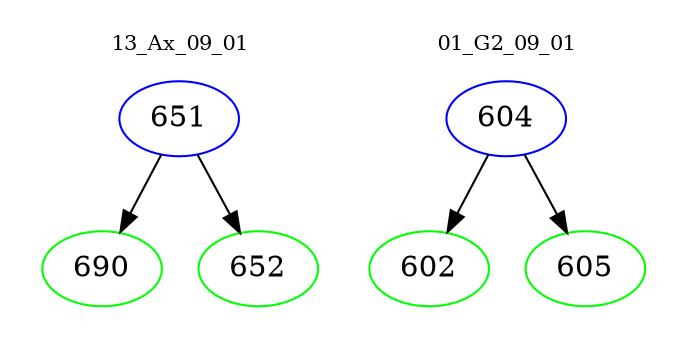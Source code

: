 digraph{
subgraph cluster_0 {
color = white
label = "13_Ax_09_01";
fontsize=10;
T0_651 [label="651", color="blue"]
T0_651 -> T0_690 [color="black"]
T0_690 [label="690", color="green"]
T0_651 -> T0_652 [color="black"]
T0_652 [label="652", color="green"]
}
subgraph cluster_1 {
color = white
label = "01_G2_09_01";
fontsize=10;
T1_604 [label="604", color="blue"]
T1_604 -> T1_602 [color="black"]
T1_602 [label="602", color="green"]
T1_604 -> T1_605 [color="black"]
T1_605 [label="605", color="green"]
}
}
